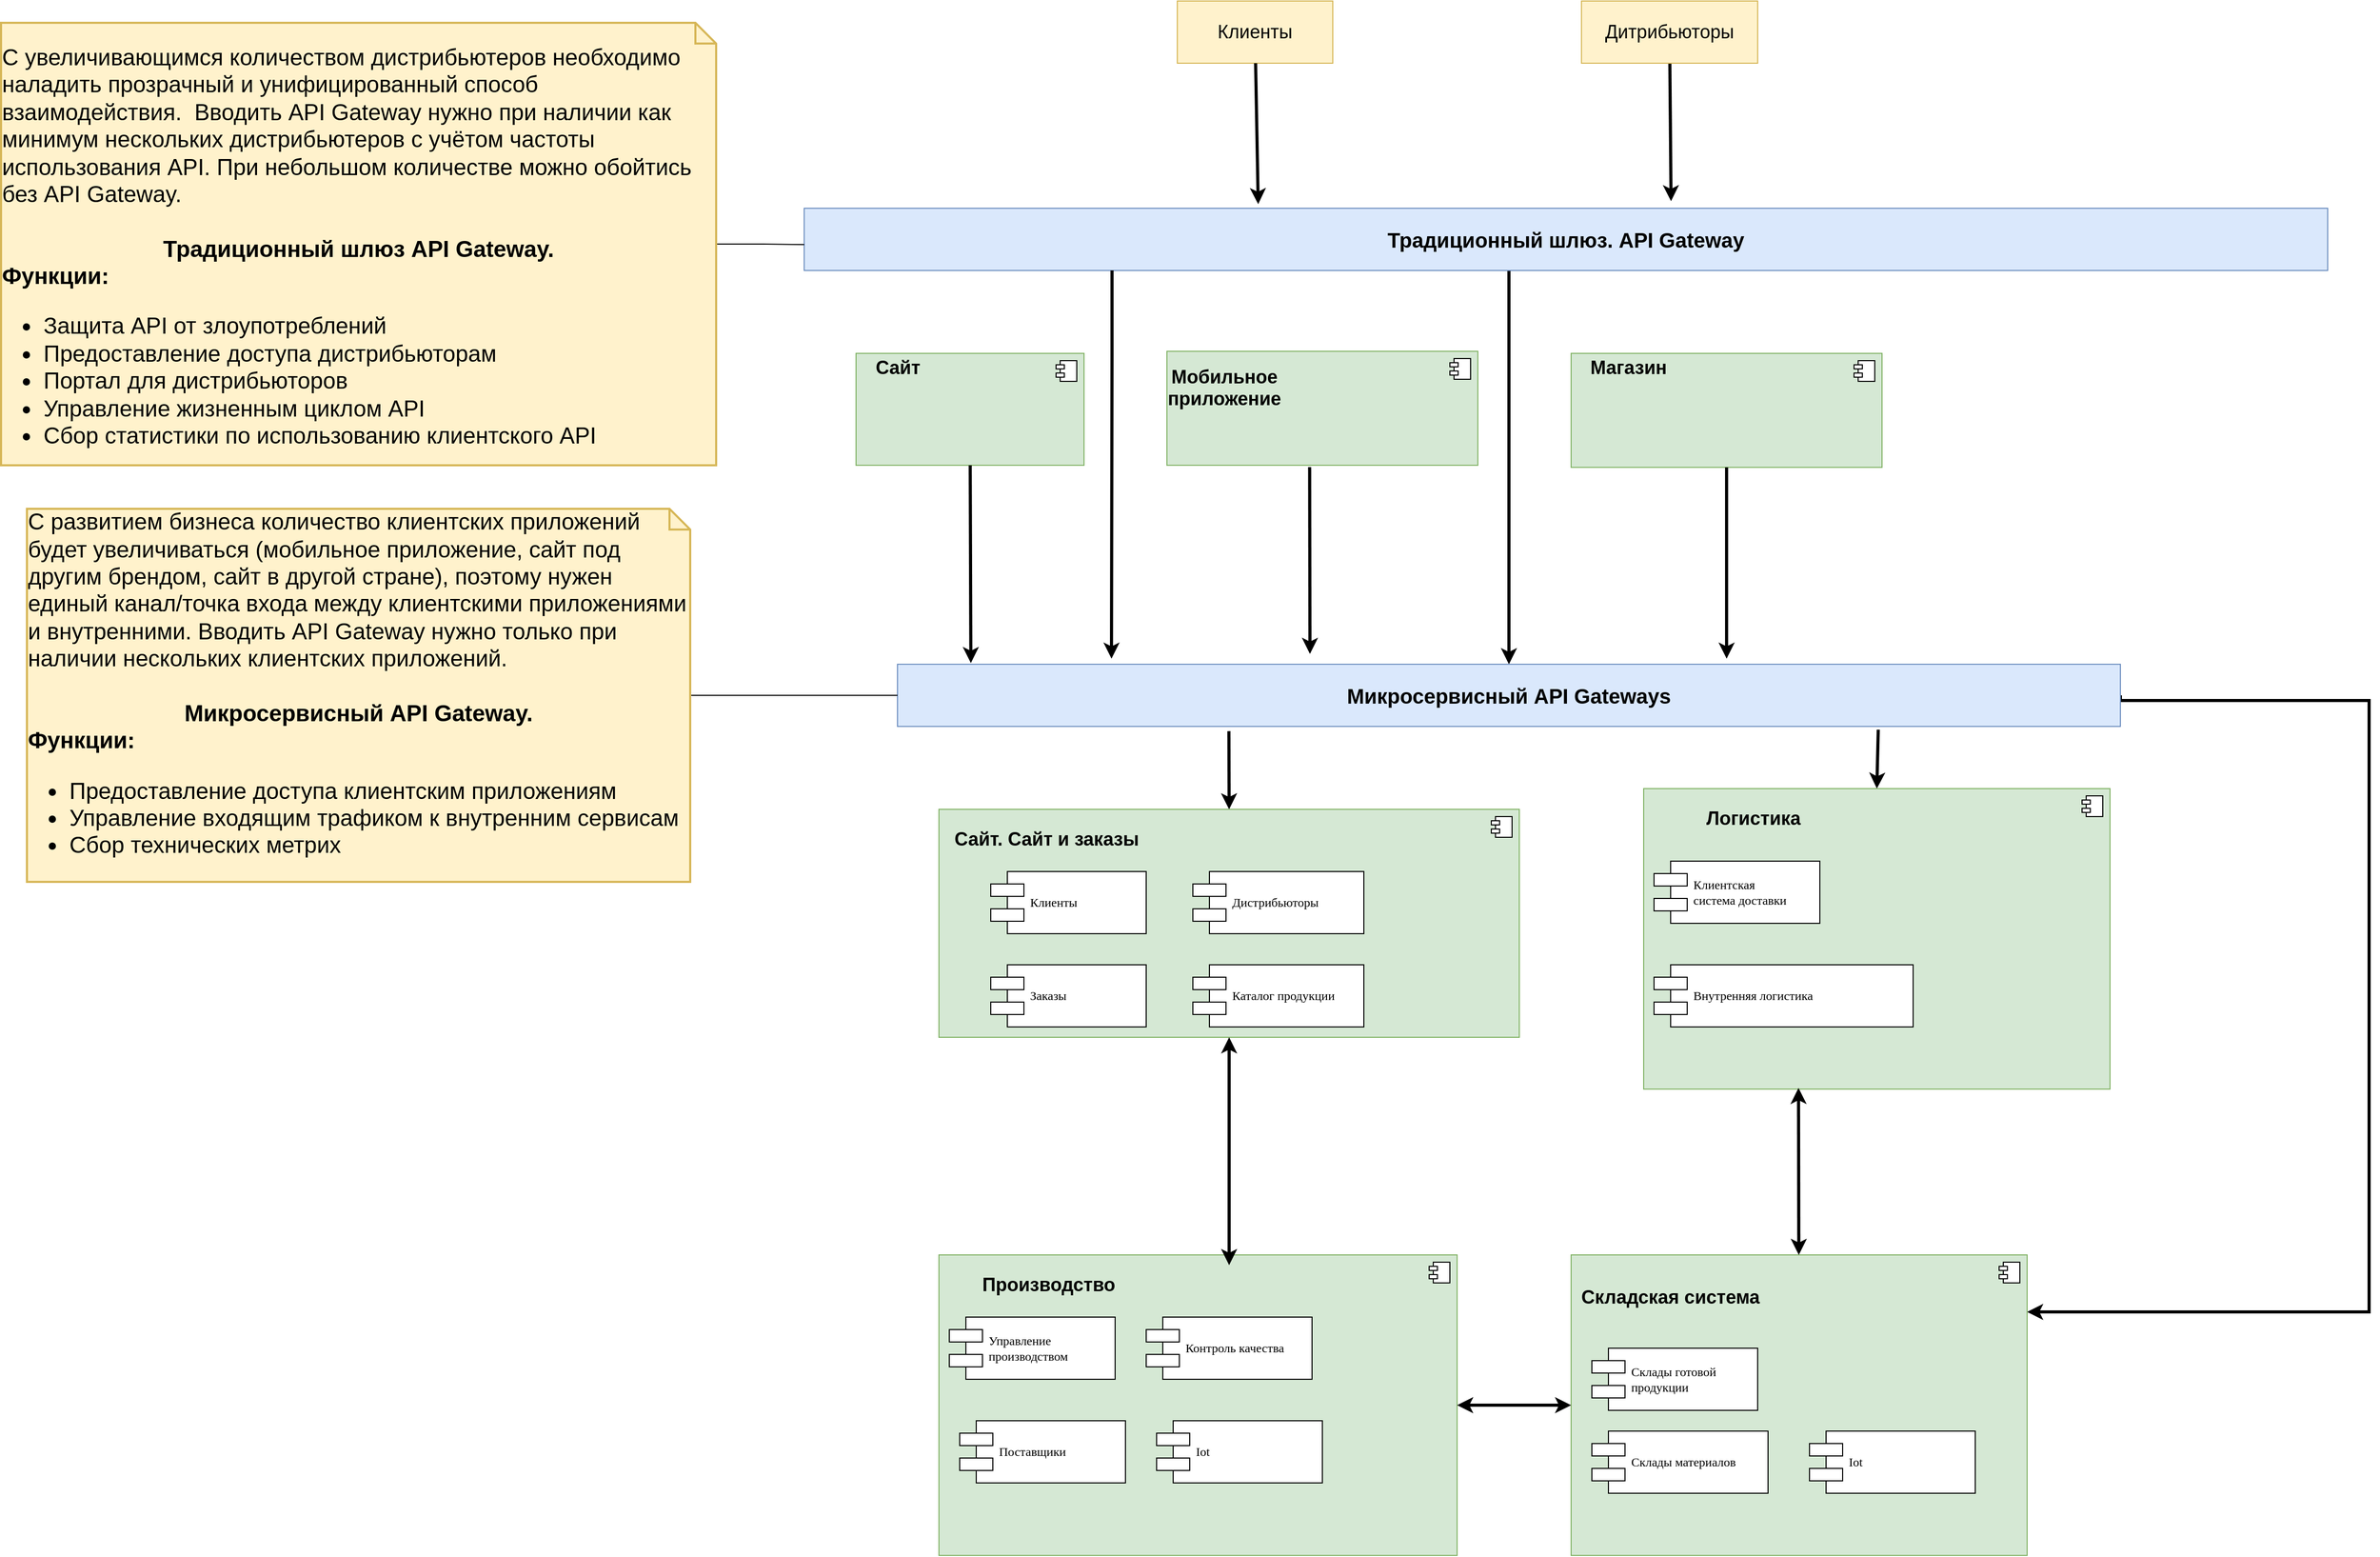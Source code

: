 <mxfile version="22.1.4" type="github">
  <diagram name="Page-1" id="5f0bae14-7c28-e335-631c-24af17079c00">
    <mxGraphModel dx="3149" dy="1964" grid="1" gridSize="10" guides="1" tooltips="1" connect="1" arrows="1" fold="1" page="1" pageScale="1" pageWidth="1100" pageHeight="850" background="none" math="0" shadow="0">
      <root>
        <mxCell id="0" />
        <mxCell id="1" parent="0" />
        <mxCell id="rUWtXKaS8bk8jJ0bzjvu-16" value="" style="group" parent="1" vertex="1" connectable="0">
          <mxGeometry x="-80" y="160" width="220" height="108" as="geometry" />
        </mxCell>
        <mxCell id="rUWtXKaS8bk8jJ0bzjvu-2" value="&lt;div style=&quot;font-size: 14px;&quot;&gt;&lt;div style=&quot;border-color: var(--border-color);&quot;&gt;&lt;br&gt;&lt;/div&gt;&lt;/div&gt;" style="html=1;dropTarget=0;whiteSpace=wrap;fillColor=#d5e8d4;strokeColor=#82b366;align=left;" parent="rUWtXKaS8bk8jJ0bzjvu-16" vertex="1">
          <mxGeometry width="220" height="108" as="geometry" />
        </mxCell>
        <mxCell id="rUWtXKaS8bk8jJ0bzjvu-3" value="" style="shape=module;jettyWidth=8;jettyHeight=4;" parent="rUWtXKaS8bk8jJ0bzjvu-2" vertex="1">
          <mxGeometry x="1" width="20" height="20" relative="1" as="geometry">
            <mxPoint x="-27" y="7" as="offset" />
          </mxGeometry>
        </mxCell>
        <mxCell id="rUWtXKaS8bk8jJ0bzjvu-14" value="&lt;font style=&quot;font-size: 18px;&quot;&gt;&lt;b&gt;Сайт&lt;/b&gt;&lt;/font&gt;" style="text;html=1;strokeColor=none;fillColor=none;align=center;verticalAlign=middle;whiteSpace=wrap;rounded=0;" parent="rUWtXKaS8bk8jJ0bzjvu-16" vertex="1">
          <mxGeometry x="3.1" y="4.698" width="75.472" height="18.782" as="geometry" />
        </mxCell>
        <mxCell id="rUWtXKaS8bk8jJ0bzjvu-28" value="&lt;font style=&quot;font-size: 18px;&quot;&gt;Клиенты&lt;/font&gt;" style="rounded=0;whiteSpace=wrap;html=1;fillColor=#fff2cc;strokeColor=#d6b656;" parent="1" vertex="1">
          <mxGeometry x="230" y="-180" width="150" height="60" as="geometry" />
        </mxCell>
        <mxCell id="rUWtXKaS8bk8jJ0bzjvu-67" style="rounded=0;orthogonalLoop=1;jettySize=auto;html=1;strokeWidth=3;entryX=0.569;entryY=-0.114;entryDx=0;entryDy=0;entryPerimeter=0;" parent="1" source="rUWtXKaS8bk8jJ0bzjvu-29" target="rUWtXKaS8bk8jJ0bzjvu-30" edge="1">
          <mxGeometry relative="1" as="geometry" />
        </mxCell>
        <mxCell id="rUWtXKaS8bk8jJ0bzjvu-29" value="&lt;font style=&quot;font-size: 18px;&quot;&gt;Дитрибьюторы&lt;/font&gt;" style="rounded=0;whiteSpace=wrap;html=1;fillColor=#fff2cc;strokeColor=#d6b656;" parent="1" vertex="1">
          <mxGeometry x="620" y="-180" width="170" height="60" as="geometry" />
        </mxCell>
        <mxCell id="G6GZBUxv1S8w3-nPyDNg-26" style="edgeStyle=orthogonalEdgeStyle;rounded=0;orthogonalLoop=1;jettySize=auto;html=1;strokeWidth=3;" edge="1" parent="1" source="rUWtXKaS8bk8jJ0bzjvu-30" target="rUWtXKaS8bk8jJ0bzjvu-31">
          <mxGeometry relative="1" as="geometry">
            <Array as="points">
              <mxPoint x="550" y="170" />
              <mxPoint x="550" y="170" />
            </Array>
          </mxGeometry>
        </mxCell>
        <mxCell id="rUWtXKaS8bk8jJ0bzjvu-30" value="&lt;font style=&quot;font-size: 20px;&quot;&gt;&lt;b&gt;Традиционный шлюз. API Gateway&lt;/b&gt;&lt;/font&gt;" style="rounded=0;whiteSpace=wrap;html=1;fillColor=#dae8fc;strokeColor=#6c8ebf;" parent="1" vertex="1">
          <mxGeometry x="-130" y="20" width="1470" height="60" as="geometry" />
        </mxCell>
        <mxCell id="rUWtXKaS8bk8jJ0bzjvu-73" style="rounded=0;orthogonalLoop=1;jettySize=auto;html=1;entryX=0.5;entryY=0;entryDx=0;entryDy=0;exitX=0.802;exitY=1.052;exitDx=0;exitDy=0;exitPerimeter=0;strokeWidth=3;" parent="1" source="rUWtXKaS8bk8jJ0bzjvu-31" target="rUWtXKaS8bk8jJ0bzjvu-7" edge="1">
          <mxGeometry relative="1" as="geometry">
            <mxPoint x="900" y="510" as="sourcePoint" />
          </mxGeometry>
        </mxCell>
        <mxCell id="rUWtXKaS8bk8jJ0bzjvu-75" style="edgeStyle=orthogonalEdgeStyle;rounded=0;orthogonalLoop=1;jettySize=auto;html=1;strokeWidth=3;exitX=1;exitY=0.75;exitDx=0;exitDy=0;" parent="1" edge="1">
          <mxGeometry relative="1" as="geometry">
            <mxPoint x="1050" y="1085.0" as="targetPoint" />
            <Array as="points">
              <mxPoint x="1140" y="495" />
              <mxPoint x="1380" y="495" />
              <mxPoint x="1380" y="1085" />
            </Array>
            <mxPoint x="1140" y="490" as="sourcePoint" />
          </mxGeometry>
        </mxCell>
        <mxCell id="G6GZBUxv1S8w3-nPyDNg-12" style="rounded=0;orthogonalLoop=1;jettySize=auto;html=1;exitX=0.271;exitY=1.076;exitDx=0;exitDy=0;exitPerimeter=0;strokeWidth=3;" edge="1" parent="1" source="rUWtXKaS8bk8jJ0bzjvu-31">
          <mxGeometry relative="1" as="geometry">
            <mxPoint x="280" y="600" as="targetPoint" />
          </mxGeometry>
        </mxCell>
        <mxCell id="rUWtXKaS8bk8jJ0bzjvu-31" value="&lt;font style=&quot;font-size: 20px;&quot;&gt;&lt;b&gt;Микросервисный API Gateways&lt;/b&gt;&lt;/font&gt;" style="rounded=0;whiteSpace=wrap;html=1;fillColor=#dae8fc;strokeColor=#6c8ebf;" parent="1" vertex="1">
          <mxGeometry x="-40" y="460" width="1180" height="60" as="geometry" />
        </mxCell>
        <mxCell id="rUWtXKaS8bk8jJ0bzjvu-50" value="" style="group" parent="1" vertex="1" connectable="0">
          <mxGeometry y="1030" width="500" height="290" as="geometry" />
        </mxCell>
        <mxCell id="rUWtXKaS8bk8jJ0bzjvu-5" value="" style="html=1;dropTarget=0;whiteSpace=wrap;fillColor=#d5e8d4;strokeColor=#82b366;align=left;" parent="rUWtXKaS8bk8jJ0bzjvu-50" vertex="1">
          <mxGeometry width="500" height="290" as="geometry" />
        </mxCell>
        <mxCell id="rUWtXKaS8bk8jJ0bzjvu-6" value="" style="shape=module;jettyWidth=8;jettyHeight=4;" parent="rUWtXKaS8bk8jJ0bzjvu-5" vertex="1">
          <mxGeometry x="1" width="20" height="20" relative="1" as="geometry">
            <mxPoint x="-27" y="7" as="offset" />
          </mxGeometry>
        </mxCell>
        <mxCell id="rUWtXKaS8bk8jJ0bzjvu-40" value="Управление &lt;br&gt;производством&amp;nbsp;" style="shape=component;align=left;spacingLeft=36;rounded=0;shadow=0;comic=0;labelBackgroundColor=none;strokeWidth=1;fontFamily=Verdana;fontSize=12;html=1;" parent="rUWtXKaS8bk8jJ0bzjvu-50" vertex="1">
          <mxGeometry x="10" y="60" width="160" height="60" as="geometry" />
        </mxCell>
        <mxCell id="rUWtXKaS8bk8jJ0bzjvu-41" value="Контроль качества" style="shape=component;align=left;spacingLeft=36;rounded=0;shadow=0;comic=0;labelBackgroundColor=none;strokeWidth=1;fontFamily=Verdana;fontSize=12;html=1;" parent="rUWtXKaS8bk8jJ0bzjvu-50" vertex="1">
          <mxGeometry x="200" y="60" width="160" height="60" as="geometry" />
        </mxCell>
        <mxCell id="rUWtXKaS8bk8jJ0bzjvu-42" value="Поставщики" style="shape=component;align=left;spacingLeft=36;rounded=0;shadow=0;comic=0;labelBackgroundColor=none;strokeWidth=1;fontFamily=Verdana;fontSize=12;html=1;" parent="rUWtXKaS8bk8jJ0bzjvu-50" vertex="1">
          <mxGeometry x="20" y="160" width="160" height="60" as="geometry" />
        </mxCell>
        <mxCell id="rUWtXKaS8bk8jJ0bzjvu-43" value="Iot" style="shape=component;align=left;spacingLeft=36;rounded=0;shadow=0;comic=0;labelBackgroundColor=none;strokeWidth=1;fontFamily=Verdana;fontSize=12;html=1;" parent="rUWtXKaS8bk8jJ0bzjvu-50" vertex="1">
          <mxGeometry x="210" y="160" width="160" height="60" as="geometry" />
        </mxCell>
        <mxCell id="rUWtXKaS8bk8jJ0bzjvu-49" value="&lt;span style=&quot;font-size: 18px;&quot;&gt;&lt;b&gt;Производство&lt;/b&gt;&lt;/span&gt;" style="text;html=1;strokeColor=none;fillColor=none;align=center;verticalAlign=middle;whiteSpace=wrap;rounded=0;" parent="rUWtXKaS8bk8jJ0bzjvu-50" vertex="1">
          <mxGeometry x="10" y="10" width="192.11" height="38.26" as="geometry" />
        </mxCell>
        <mxCell id="rUWtXKaS8bk8jJ0bzjvu-55" value="" style="group" parent="1" vertex="1" connectable="0">
          <mxGeometry x="610" y="1030" width="440" height="290" as="geometry" />
        </mxCell>
        <mxCell id="rUWtXKaS8bk8jJ0bzjvu-9" value="&lt;div style=&quot;font-size: 14px;&quot;&gt;&lt;div style=&quot;border-color: var(--border-color);&quot;&gt;&lt;div style=&quot;border-color: var(--border-color);&quot;&gt;&lt;br&gt;&lt;/div&gt;&lt;/div&gt;&lt;/div&gt;" style="html=1;dropTarget=0;whiteSpace=wrap;fillColor=#d5e8d4;strokeColor=#82b366;align=left;" parent="rUWtXKaS8bk8jJ0bzjvu-55" vertex="1">
          <mxGeometry width="440" height="290" as="geometry" />
        </mxCell>
        <mxCell id="rUWtXKaS8bk8jJ0bzjvu-10" value="" style="shape=module;jettyWidth=8;jettyHeight=4;" parent="rUWtXKaS8bk8jJ0bzjvu-9" vertex="1">
          <mxGeometry x="1" width="20" height="20" relative="1" as="geometry">
            <mxPoint x="-27" y="7" as="offset" />
          </mxGeometry>
        </mxCell>
        <mxCell id="rUWtXKaS8bk8jJ0bzjvu-44" value="Склады готовой&amp;nbsp;&lt;br&gt;продукции" style="shape=component;align=left;spacingLeft=36;rounded=0;shadow=0;comic=0;labelBackgroundColor=none;strokeWidth=1;fontFamily=Verdana;fontSize=12;html=1;" parent="rUWtXKaS8bk8jJ0bzjvu-55" vertex="1">
          <mxGeometry x="20" y="90" width="160" height="60" as="geometry" />
        </mxCell>
        <mxCell id="rUWtXKaS8bk8jJ0bzjvu-46" value="&lt;font style=&quot;font-size: 18px;&quot;&gt;&lt;b&gt;Складская система&lt;/b&gt;&lt;/font&gt;" style="text;html=1;strokeColor=none;fillColor=none;align=center;verticalAlign=middle;whiteSpace=wrap;rounded=0;" parent="rUWtXKaS8bk8jJ0bzjvu-55" vertex="1">
          <mxGeometry y="21.74" width="192.11" height="38.26" as="geometry" />
        </mxCell>
        <mxCell id="rUWtXKaS8bk8jJ0bzjvu-47" value="Склады материалов" style="shape=component;align=left;spacingLeft=36;rounded=0;shadow=0;comic=0;labelBackgroundColor=none;strokeWidth=1;fontFamily=Verdana;fontSize=12;html=1;" parent="rUWtXKaS8bk8jJ0bzjvu-55" vertex="1">
          <mxGeometry x="20" y="170" width="170" height="60" as="geometry" />
        </mxCell>
        <mxCell id="rUWtXKaS8bk8jJ0bzjvu-51" value="Iot" style="shape=component;align=left;spacingLeft=36;rounded=0;shadow=0;comic=0;labelBackgroundColor=none;strokeWidth=1;fontFamily=Verdana;fontSize=12;html=1;" parent="rUWtXKaS8bk8jJ0bzjvu-55" vertex="1">
          <mxGeometry x="230" y="170" width="160" height="60" as="geometry" />
        </mxCell>
        <mxCell id="rUWtXKaS8bk8jJ0bzjvu-56" value="" style="group" parent="1" vertex="1" connectable="0">
          <mxGeometry x="680" y="580" width="450" height="290" as="geometry" />
        </mxCell>
        <mxCell id="rUWtXKaS8bk8jJ0bzjvu-7" value="&lt;div style=&quot;font-size: 14px;&quot;&gt;&lt;div style=&quot;border-color: var(--border-color);&quot;&gt;&lt;div style=&quot;border-color: var(--border-color);&quot;&gt;&lt;div style=&quot;border-color: var(--border-color);&quot;&gt;&lt;br&gt;&lt;/div&gt;&lt;/div&gt;&lt;/div&gt;&lt;/div&gt;" style="html=1;dropTarget=0;whiteSpace=wrap;fillColor=#d5e8d4;strokeColor=#82b366;align=left;" parent="rUWtXKaS8bk8jJ0bzjvu-56" vertex="1">
          <mxGeometry width="450" height="290" as="geometry" />
        </mxCell>
        <mxCell id="rUWtXKaS8bk8jJ0bzjvu-8" value="" style="shape=module;jettyWidth=8;jettyHeight=4;" parent="rUWtXKaS8bk8jJ0bzjvu-7" vertex="1">
          <mxGeometry x="1" width="20" height="20" relative="1" as="geometry">
            <mxPoint x="-27" y="7" as="offset" />
          </mxGeometry>
        </mxCell>
        <mxCell id="rUWtXKaS8bk8jJ0bzjvu-52" value="&lt;font style=&quot;font-size: 18px;&quot;&gt;&lt;b&gt;Логистика&lt;/b&gt;&lt;/font&gt;" style="text;html=1;strokeColor=none;fillColor=none;align=center;verticalAlign=middle;whiteSpace=wrap;rounded=0;" parent="rUWtXKaS8bk8jJ0bzjvu-56" vertex="1">
          <mxGeometry x="10" y="10" width="192.11" height="38.26" as="geometry" />
        </mxCell>
        <mxCell id="rUWtXKaS8bk8jJ0bzjvu-53" value="Клиентская &lt;br&gt;система доставки" style="shape=component;align=left;spacingLeft=36;rounded=0;shadow=0;comic=0;labelBackgroundColor=none;strokeWidth=1;fontFamily=Verdana;fontSize=12;html=1;" parent="rUWtXKaS8bk8jJ0bzjvu-56" vertex="1">
          <mxGeometry x="10" y="70" width="160" height="60" as="geometry" />
        </mxCell>
        <mxCell id="rUWtXKaS8bk8jJ0bzjvu-54" value="Внутренняя логистика" style="shape=component;align=left;spacingLeft=36;rounded=0;shadow=0;comic=0;labelBackgroundColor=none;strokeWidth=1;fontFamily=Verdana;fontSize=12;html=1;" parent="rUWtXKaS8bk8jJ0bzjvu-56" vertex="1">
          <mxGeometry x="10" y="170" width="250" height="60" as="geometry" />
        </mxCell>
        <mxCell id="rUWtXKaS8bk8jJ0bzjvu-60" style="edgeStyle=orthogonalEdgeStyle;rounded=0;orthogonalLoop=1;jettySize=auto;html=1;endArrow=none;endFill=0;" parent="1" source="rUWtXKaS8bk8jJ0bzjvu-59" edge="1">
          <mxGeometry relative="1" as="geometry">
            <mxPoint x="-130" y="55" as="targetPoint" />
            <Array as="points">
              <mxPoint x="-170" y="55" />
              <mxPoint x="-170" y="55" />
            </Array>
          </mxGeometry>
        </mxCell>
        <mxCell id="rUWtXKaS8bk8jJ0bzjvu-59" value="&lt;div style=&quot;text-align: left;&quot;&gt;&lt;span style=&quot;font-size: 22px;&quot;&gt;&lt;br&gt;&lt;/span&gt;&lt;/div&gt;&lt;font color=&quot;#000000&quot; style=&quot;font-size: 22px;&quot;&gt;&lt;div style=&quot;text-align: left;&quot;&gt;&lt;span style=&quot;background-color: initial;&quot;&gt;С увеличивающимся количеством дистрибьютеров необходимо наладить прозрачный и унифицированный способ взаимодействия.&amp;nbsp; Вводить API Gateway нужно при наличии как минимум нескольких дистрибьютеров c учётом частоты использования API. При небольшом количестве можно обойтись без API Gateway.&amp;nbsp;&lt;/span&gt;&lt;/div&gt;&lt;b&gt;&lt;br&gt;Традиционный шлюз API Gateway.&lt;/b&gt;&lt;br&gt;&lt;div style=&quot;font-weight: bold; text-align: left;&quot;&gt;&lt;b style=&quot;background-color: initial;&quot;&gt;Функции:&amp;nbsp;&lt;/b&gt;&lt;/div&gt;&lt;div style=&quot;text-align: left;&quot;&gt;&lt;ul style=&quot;&quot;&gt;&lt;li style=&quot;border-color: var(--border-color);&quot;&gt;Защита API от злоупотреблений&amp;nbsp;&lt;/li&gt;&lt;li style=&quot;&quot;&gt;&lt;span style=&quot;background-color: initial;&quot;&gt;Предоставление доступа дистрибьюторам&lt;/span&gt;&lt;/li&gt;&lt;li style=&quot;&quot;&gt;Портал для дистрибьюторов&lt;/li&gt;&lt;li style=&quot;&quot;&gt;Управление жизненным циклом API&lt;/li&gt;&lt;li style=&quot;&quot;&gt;&lt;span style=&quot;background-color: initial;&quot;&gt;Сбор статистики по использованию клиентского API&lt;/span&gt;&lt;/li&gt;&lt;/ul&gt;&lt;/div&gt;&lt;/font&gt;" style="shape=note;strokeWidth=2;fontSize=14;size=20;whiteSpace=wrap;html=1;fillColor=#FFF2CC;strokeColor=#d6b656;" parent="1" vertex="1">
          <mxGeometry x="-905" y="-159" width="690" height="427" as="geometry" />
        </mxCell>
        <mxCell id="rUWtXKaS8bk8jJ0bzjvu-63" style="rounded=0;orthogonalLoop=1;jettySize=auto;html=1;endArrow=classic;endFill=1;startArrow=classic;startFill=1;strokeWidth=3;entryX=0.332;entryY=0.996;entryDx=0;entryDy=0;entryPerimeter=0;" parent="1" source="rUWtXKaS8bk8jJ0bzjvu-9" target="rUWtXKaS8bk8jJ0bzjvu-7" edge="1">
          <mxGeometry relative="1" as="geometry">
            <mxPoint x="840" y="880" as="targetPoint" />
          </mxGeometry>
        </mxCell>
        <mxCell id="rUWtXKaS8bk8jJ0bzjvu-65" style="rounded=0;orthogonalLoop=1;jettySize=auto;html=1;entryX=0;entryY=0.5;entryDx=0;entryDy=0;endArrow=none;endFill=0;" parent="1" source="rUWtXKaS8bk8jJ0bzjvu-64" target="rUWtXKaS8bk8jJ0bzjvu-31" edge="1">
          <mxGeometry relative="1" as="geometry" />
        </mxCell>
        <mxCell id="rUWtXKaS8bk8jJ0bzjvu-64" value="&lt;div style=&quot;text-align: left;&quot;&gt;&lt;span style=&quot;font-size: 22px; background-color: initial;&quot;&gt;С развитием бизнеса количество клиентских приложений будет увеличиваться (мобильное приложение, сайт под другим брендом, сайт в другой стране), поэтому нужен единый канал/точка входа между клиентскими приложениями и внутренними.&lt;/span&gt;&lt;b style=&quot;font-size: 22px; background-color: initial;&quot;&gt;&amp;nbsp;&lt;/b&gt;&lt;span style=&quot;font-size: 22px; background-color: initial;&quot;&gt;Вводить API Gateway нужно только при наличии нескольких клиентских приложений.&amp;nbsp; &lt;/span&gt;&lt;b style=&quot;font-size: 22px; background-color: initial;&quot;&gt;&amp;nbsp; &amp;nbsp;&lt;/b&gt;&lt;/div&gt;&lt;font color=&quot;#000000&quot; style=&quot;font-size: 22px;&quot;&gt;&lt;b&gt;&lt;br&gt;Микросервисный API Gateway.&lt;/b&gt;&lt;br&gt;&lt;div style=&quot;font-weight: bold; text-align: left;&quot;&gt;&lt;b style=&quot;background-color: initial;&quot;&gt;Функции:&amp;nbsp;&lt;/b&gt;&lt;/div&gt;&lt;div style=&quot;text-align: left;&quot;&gt;&lt;ul style=&quot;&quot;&gt;&lt;li style=&quot;&quot;&gt;&lt;span style=&quot;background-color: initial;&quot;&gt;Предоставление доступа клиентским приложениям&lt;/span&gt;&lt;/li&gt;&lt;li style=&quot;&quot;&gt;Управление входящим трафиком к внутренним сервисам&lt;/li&gt;&lt;li style=&quot;&quot;&gt;Сбор технических метрих&amp;nbsp;&lt;/li&gt;&lt;/ul&gt;&lt;/div&gt;&lt;/font&gt;" style="shape=note;strokeWidth=2;fontSize=14;size=20;whiteSpace=wrap;html=1;fillColor=#FFF2CC;strokeColor=#d6b656;" parent="1" vertex="1">
          <mxGeometry x="-880" y="310" width="640" height="360" as="geometry" />
        </mxCell>
        <mxCell id="rUWtXKaS8bk8jJ0bzjvu-66" style="rounded=0;orthogonalLoop=1;jettySize=auto;html=1;entryX=0.298;entryY=-0.067;entryDx=0;entryDy=0;entryPerimeter=0;strokeWidth=3;" parent="1" source="rUWtXKaS8bk8jJ0bzjvu-28" target="rUWtXKaS8bk8jJ0bzjvu-30" edge="1">
          <mxGeometry relative="1" as="geometry" />
        </mxCell>
        <mxCell id="rUWtXKaS8bk8jJ0bzjvu-70" style="rounded=0;orthogonalLoop=1;jettySize=auto;html=1;entryX=0.06;entryY=-0.019;entryDx=0;entryDy=0;entryPerimeter=0;strokeWidth=3;" parent="1" source="rUWtXKaS8bk8jJ0bzjvu-2" target="rUWtXKaS8bk8jJ0bzjvu-31" edge="1">
          <mxGeometry relative="1" as="geometry" />
        </mxCell>
        <mxCell id="rUWtXKaS8bk8jJ0bzjvu-72" style="edgeStyle=orthogonalEdgeStyle;rounded=0;orthogonalLoop=1;jettySize=auto;html=1;strokeWidth=3;exitX=1;exitY=0.5;exitDx=0;exitDy=0;startArrow=classic;startFill=1;" parent="1" source="rUWtXKaS8bk8jJ0bzjvu-5" target="rUWtXKaS8bk8jJ0bzjvu-9" edge="1">
          <mxGeometry relative="1" as="geometry">
            <Array as="points" />
          </mxGeometry>
        </mxCell>
        <mxCell id="G6GZBUxv1S8w3-nPyDNg-3" value="" style="group" vertex="1" connectable="0" parent="1">
          <mxGeometry y="600" width="560" height="220" as="geometry" />
        </mxCell>
        <mxCell id="G6GZBUxv1S8w3-nPyDNg-4" value="&lt;div style=&quot;font-size: 14px;&quot;&gt;&lt;div style=&quot;border-color: var(--border-color);&quot;&gt;&lt;br&gt;&lt;/div&gt;&lt;/div&gt;" style="html=1;dropTarget=0;whiteSpace=wrap;fillColor=#d5e8d4;strokeColor=#82b366;align=left;" vertex="1" parent="G6GZBUxv1S8w3-nPyDNg-3">
          <mxGeometry width="560" height="220" as="geometry" />
        </mxCell>
        <mxCell id="G6GZBUxv1S8w3-nPyDNg-5" value="" style="shape=module;jettyWidth=8;jettyHeight=4;" vertex="1" parent="G6GZBUxv1S8w3-nPyDNg-4">
          <mxGeometry x="1" width="20" height="20" relative="1" as="geometry">
            <mxPoint x="-27" y="7" as="offset" />
          </mxGeometry>
        </mxCell>
        <mxCell id="G6GZBUxv1S8w3-nPyDNg-6" value="&lt;font style=&quot;font-size: 18px;&quot;&gt;&lt;b&gt;Сайт. Сайт и заказы&lt;/b&gt;&lt;/font&gt;" style="text;html=1;strokeColor=none;fillColor=none;align=center;verticalAlign=middle;whiteSpace=wrap;rounded=0;" vertex="1" parent="G6GZBUxv1S8w3-nPyDNg-3">
          <mxGeometry x="7.89" y="9.57" width="192.11" height="38.26" as="geometry" />
        </mxCell>
        <mxCell id="G6GZBUxv1S8w3-nPyDNg-7" value="Клиенты" style="shape=component;align=left;spacingLeft=36;rounded=0;shadow=0;comic=0;labelBackgroundColor=none;strokeWidth=1;fontFamily=Verdana;fontSize=12;html=1;" vertex="1" parent="G6GZBUxv1S8w3-nPyDNg-3">
          <mxGeometry x="50" y="60" width="150" height="60" as="geometry" />
        </mxCell>
        <mxCell id="G6GZBUxv1S8w3-nPyDNg-8" value="Заказы" style="shape=component;align=left;spacingLeft=36;rounded=0;shadow=0;comic=0;labelBackgroundColor=none;strokeWidth=1;fontFamily=Verdana;fontSize=12;html=1;" vertex="1" parent="G6GZBUxv1S8w3-nPyDNg-3">
          <mxGeometry x="50" y="150" width="150" height="60" as="geometry" />
        </mxCell>
        <mxCell id="G6GZBUxv1S8w3-nPyDNg-9" value="Дистрибьюторы" style="shape=component;align=left;spacingLeft=36;rounded=0;shadow=0;comic=0;labelBackgroundColor=none;strokeWidth=1;fontFamily=Verdana;fontSize=12;html=1;" vertex="1" parent="G6GZBUxv1S8w3-nPyDNg-3">
          <mxGeometry x="245" y="60" width="165" height="60" as="geometry" />
        </mxCell>
        <mxCell id="G6GZBUxv1S8w3-nPyDNg-10" value="Каталог продукции" style="shape=component;align=left;spacingLeft=36;rounded=0;shadow=0;comic=0;labelBackgroundColor=none;strokeWidth=1;fontFamily=Verdana;fontSize=12;html=1;" vertex="1" parent="G6GZBUxv1S8w3-nPyDNg-3">
          <mxGeometry x="245" y="150" width="165" height="60" as="geometry" />
        </mxCell>
        <mxCell id="G6GZBUxv1S8w3-nPyDNg-11" style="edgeStyle=orthogonalEdgeStyle;rounded=0;orthogonalLoop=1;jettySize=auto;html=1;entryX=0.56;entryY=0.034;entryDx=0;entryDy=0;entryPerimeter=0;strokeWidth=3;startArrow=classic;startFill=1;exitX=0.5;exitY=1;exitDx=0;exitDy=0;" edge="1" parent="1" source="G6GZBUxv1S8w3-nPyDNg-4" target="rUWtXKaS8bk8jJ0bzjvu-5">
          <mxGeometry relative="1" as="geometry" />
        </mxCell>
        <mxCell id="G6GZBUxv1S8w3-nPyDNg-13" value="" style="group" vertex="1" connectable="0" parent="1">
          <mxGeometry x="220" y="158" width="300" height="110" as="geometry" />
        </mxCell>
        <mxCell id="G6GZBUxv1S8w3-nPyDNg-14" value="&lt;div style=&quot;font-size: 14px;&quot;&gt;&lt;div style=&quot;border-color: var(--border-color);&quot;&gt;&lt;br&gt;&lt;/div&gt;&lt;/div&gt;" style="html=1;dropTarget=0;whiteSpace=wrap;fillColor=#d5e8d4;strokeColor=#82b366;align=left;" vertex="1" parent="G6GZBUxv1S8w3-nPyDNg-13">
          <mxGeometry width="300" height="110" as="geometry" />
        </mxCell>
        <mxCell id="G6GZBUxv1S8w3-nPyDNg-15" value="" style="shape=module;jettyWidth=8;jettyHeight=4;" vertex="1" parent="G6GZBUxv1S8w3-nPyDNg-14">
          <mxGeometry x="1" width="20" height="20" relative="1" as="geometry">
            <mxPoint x="-27" y="7" as="offset" />
          </mxGeometry>
        </mxCell>
        <mxCell id="G6GZBUxv1S8w3-nPyDNg-16" value="&lt;font style=&quot;font-size: 18px;&quot;&gt;&lt;b&gt;&amp;nbsp;&lt;br&gt;&lt;br&gt;Мобильное приложение&lt;/b&gt;&lt;/font&gt;" style="text;html=1;strokeColor=none;fillColor=none;align=center;verticalAlign=middle;whiteSpace=wrap;rounded=0;" vertex="1" parent="G6GZBUxv1S8w3-nPyDNg-13">
          <mxGeometry x="4.227" y="4.785" width="102.916" height="19.13" as="geometry" />
        </mxCell>
        <mxCell id="G6GZBUxv1S8w3-nPyDNg-17" style="rounded=0;orthogonalLoop=1;jettySize=auto;html=1;strokeWidth=3;exitX=0.459;exitY=1.016;exitDx=0;exitDy=0;exitPerimeter=0;" edge="1" parent="1" source="G6GZBUxv1S8w3-nPyDNg-14">
          <mxGeometry relative="1" as="geometry">
            <mxPoint x="358" y="450" as="targetPoint" />
          </mxGeometry>
        </mxCell>
        <mxCell id="G6GZBUxv1S8w3-nPyDNg-20" value="" style="group" vertex="1" connectable="0" parent="1">
          <mxGeometry x="610" y="160" width="300" height="110" as="geometry" />
        </mxCell>
        <mxCell id="G6GZBUxv1S8w3-nPyDNg-21" value="&lt;div style=&quot;font-size: 14px;&quot;&gt;&lt;div style=&quot;border-color: var(--border-color);&quot;&gt;&lt;br&gt;&lt;/div&gt;&lt;/div&gt;" style="html=1;dropTarget=0;whiteSpace=wrap;fillColor=#d5e8d4;strokeColor=#82b366;align=left;" vertex="1" parent="G6GZBUxv1S8w3-nPyDNg-20">
          <mxGeometry width="300" height="110" as="geometry" />
        </mxCell>
        <mxCell id="G6GZBUxv1S8w3-nPyDNg-22" value="" style="shape=module;jettyWidth=8;jettyHeight=4;" vertex="1" parent="G6GZBUxv1S8w3-nPyDNg-21">
          <mxGeometry x="1" width="20" height="20" relative="1" as="geometry">
            <mxPoint x="-27" y="7" as="offset" />
          </mxGeometry>
        </mxCell>
        <mxCell id="G6GZBUxv1S8w3-nPyDNg-23" value="&lt;span style=&quot;font-size: 18px;&quot;&gt;&lt;b&gt;Магазин&lt;/b&gt;&lt;/span&gt;" style="text;html=1;strokeColor=none;fillColor=none;align=center;verticalAlign=middle;whiteSpace=wrap;rounded=0;" vertex="1" parent="G6GZBUxv1S8w3-nPyDNg-20">
          <mxGeometry x="4.227" y="4.785" width="102.916" height="19.13" as="geometry" />
        </mxCell>
        <mxCell id="G6GZBUxv1S8w3-nPyDNg-25" style="edgeStyle=orthogonalEdgeStyle;rounded=0;orthogonalLoop=1;jettySize=auto;html=1;entryX=0.678;entryY=-0.09;entryDx=0;entryDy=0;entryPerimeter=0;strokeWidth=3;" edge="1" parent="1" source="G6GZBUxv1S8w3-nPyDNg-21" target="rUWtXKaS8bk8jJ0bzjvu-31">
          <mxGeometry relative="1" as="geometry" />
        </mxCell>
        <mxCell id="G6GZBUxv1S8w3-nPyDNg-27" style="edgeStyle=orthogonalEdgeStyle;rounded=0;orthogonalLoop=1;jettySize=auto;html=1;entryX=0.175;entryY=-0.09;entryDx=0;entryDy=0;entryPerimeter=0;strokeWidth=3;" edge="1" parent="1" source="rUWtXKaS8bk8jJ0bzjvu-30" target="rUWtXKaS8bk8jJ0bzjvu-31">
          <mxGeometry relative="1" as="geometry">
            <Array as="points">
              <mxPoint x="167" y="160" />
              <mxPoint x="167" y="160" />
            </Array>
          </mxGeometry>
        </mxCell>
      </root>
    </mxGraphModel>
  </diagram>
</mxfile>
